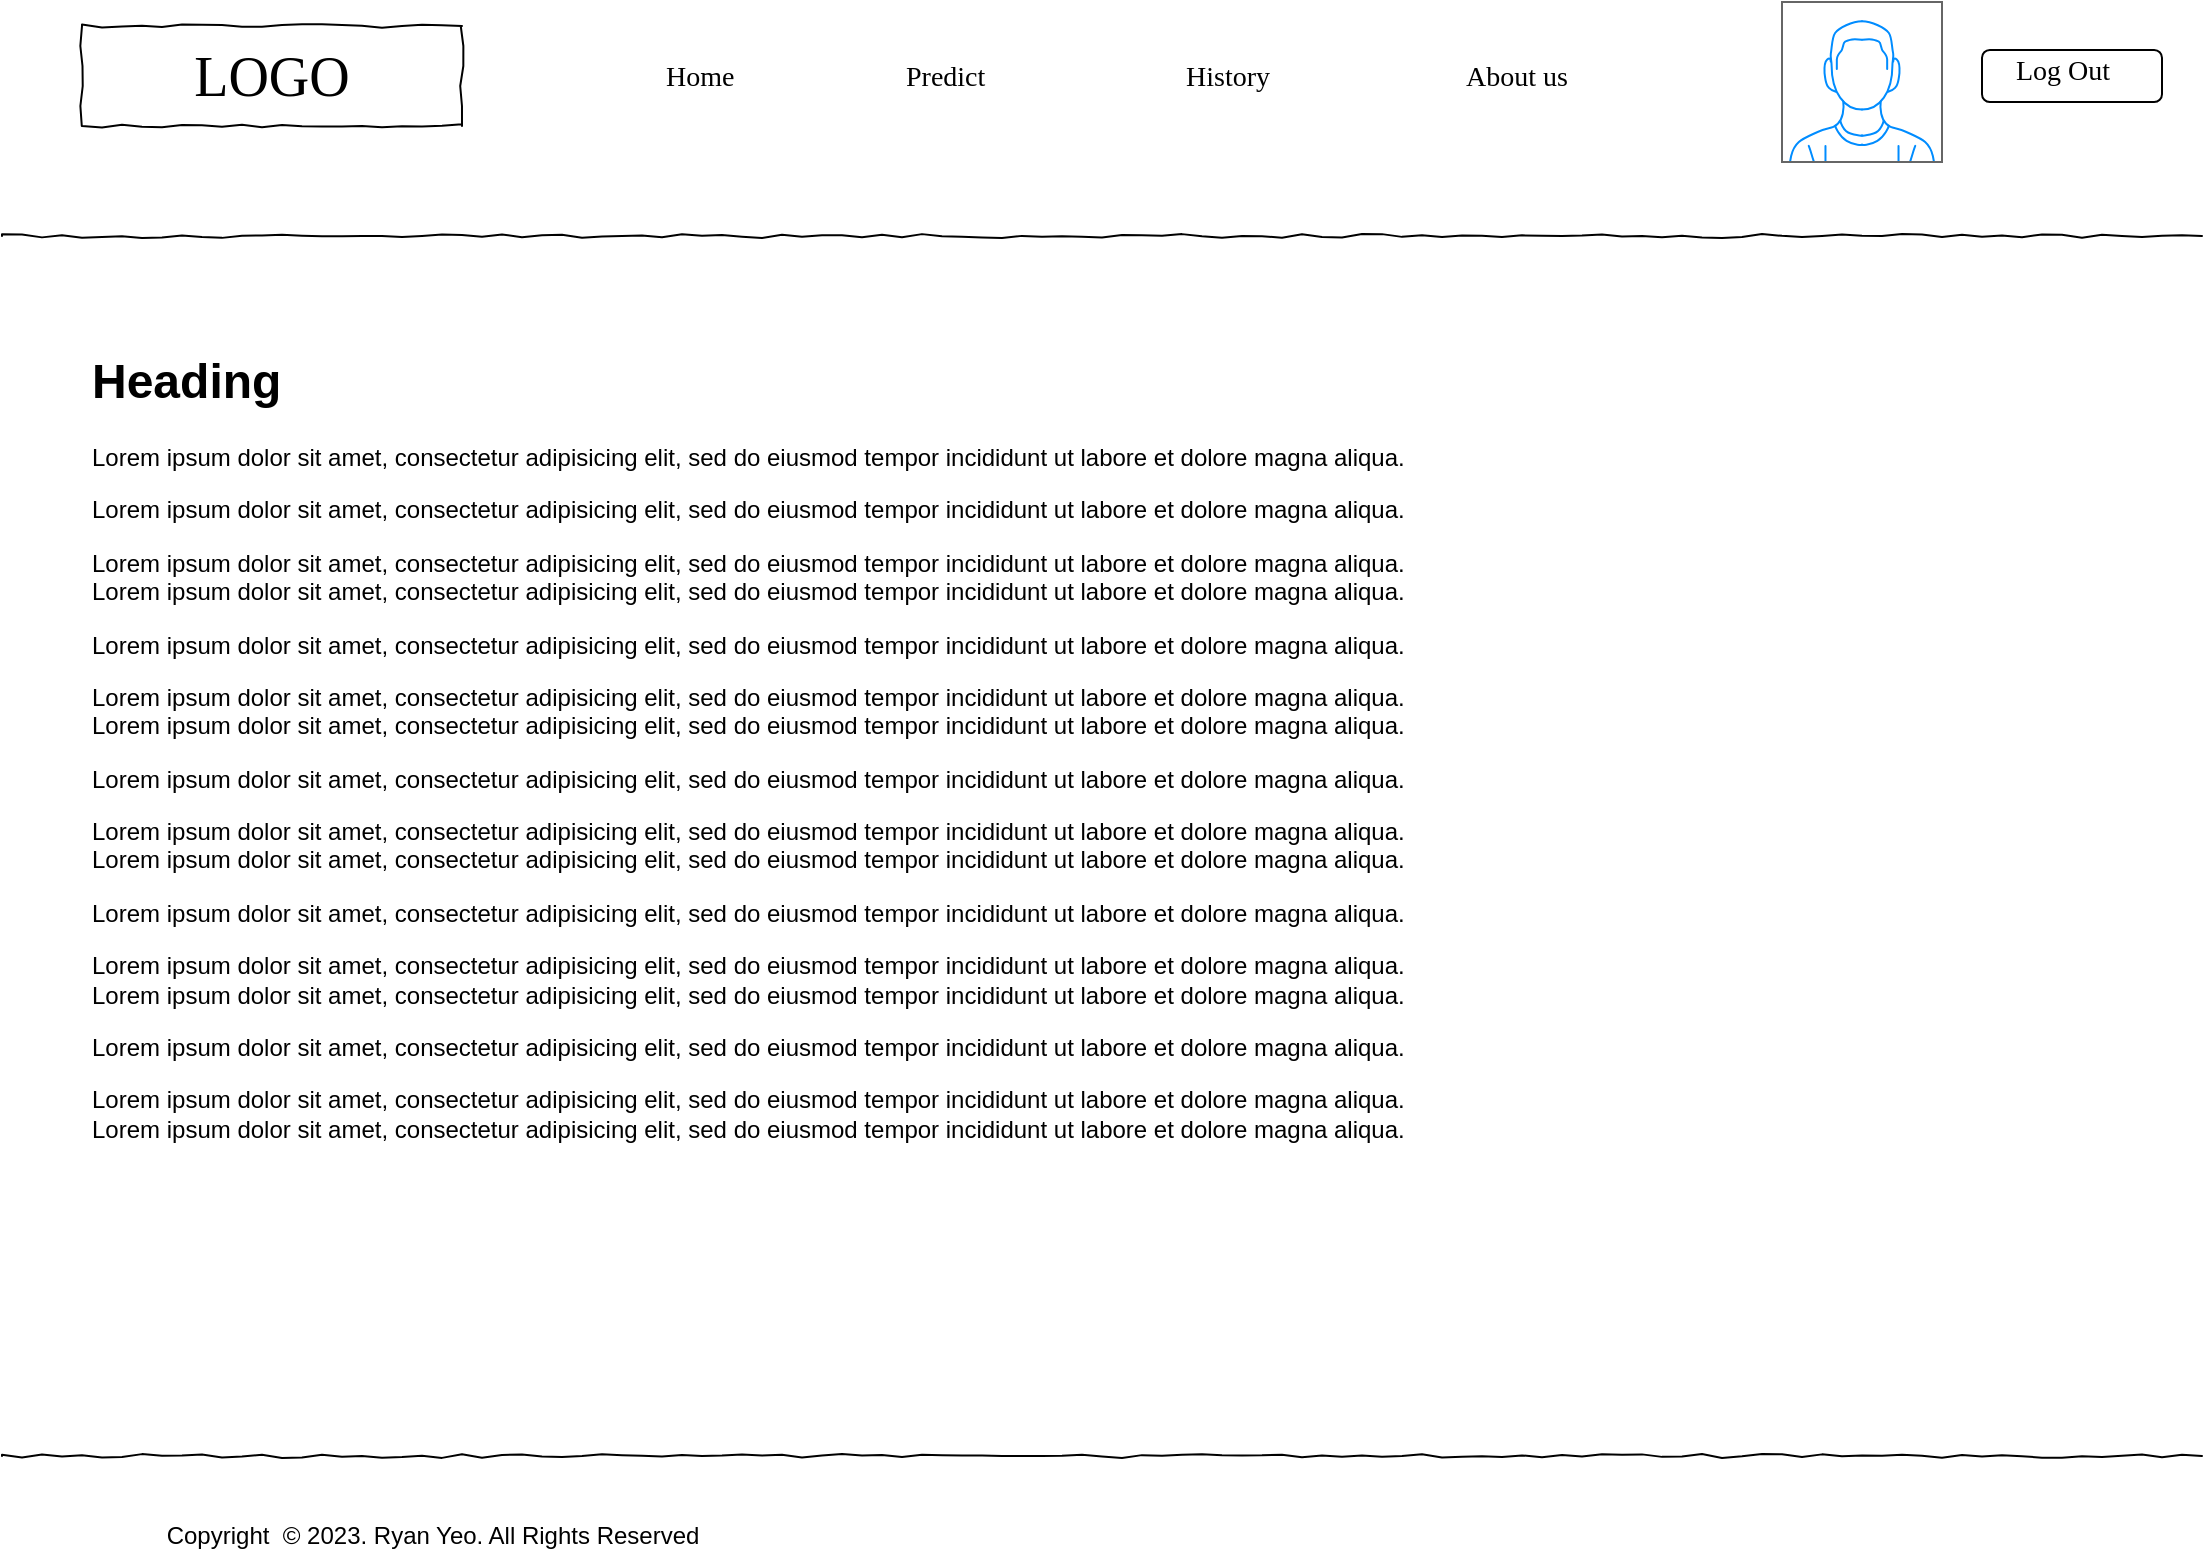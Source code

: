 <mxfile version="22.0.8" type="gitlab">
  <diagram name="Page-1" id="03018318-947c-dd8e-b7a3-06fadd420f32">
    <mxGraphModel dx="1500" dy="876" grid="1" gridSize="10" guides="1" tooltips="1" connect="1" arrows="1" fold="1" page="1" pageScale="1" pageWidth="1100" pageHeight="850" background="none" math="0" shadow="0">
      <root>
        <mxCell id="0" />
        <mxCell id="1" parent="0" />
        <mxCell id="Pwul0z2TKZJcud1KAv6H-27" value="LOGO" style="whiteSpace=wrap;html=1;rounded=0;shadow=0;labelBackgroundColor=none;strokeWidth=1;fontFamily=Verdana;fontSize=28;align=center;comic=1;" vertex="1" parent="1">
          <mxGeometry x="40" y="52" width="190" height="50" as="geometry" />
        </mxCell>
        <mxCell id="Pwul0z2TKZJcud1KAv6H-28" value="Home" style="text;html=1;points=[];align=left;verticalAlign=top;spacingTop=-4;fontSize=14;fontFamily=Verdana" vertex="1" parent="1">
          <mxGeometry x="330" y="67" width="60" height="20" as="geometry" />
        </mxCell>
        <mxCell id="Pwul0z2TKZJcud1KAv6H-29" value="Predict" style="text;html=1;points=[];align=left;verticalAlign=top;spacingTop=-4;fontSize=14;fontFamily=Verdana" vertex="1" parent="1">
          <mxGeometry x="450" y="67" width="60" height="20" as="geometry" />
        </mxCell>
        <mxCell id="Pwul0z2TKZJcud1KAv6H-30" value="" style="line;strokeWidth=1;html=1;rounded=0;shadow=0;labelBackgroundColor=none;fillColor=none;fontFamily=Verdana;fontSize=14;fontColor=#000000;align=center;comic=1;" vertex="1" parent="1">
          <mxGeometry y="152" width="1100" height="10" as="geometry" />
        </mxCell>
        <mxCell id="Pwul0z2TKZJcud1KAv6H-32" value="History" style="text;html=1;points=[];align=left;verticalAlign=top;spacingTop=-4;fontSize=14;fontFamily=Verdana" vertex="1" parent="1">
          <mxGeometry x="590" y="67" width="60" height="20" as="geometry" />
        </mxCell>
        <mxCell id="Pwul0z2TKZJcud1KAv6H-33" value="About us" style="text;html=1;points=[];align=left;verticalAlign=top;spacingTop=-4;fontSize=14;fontFamily=Verdana" vertex="1" parent="1">
          <mxGeometry x="730" y="67" width="60" height="20" as="geometry" />
        </mxCell>
        <mxCell id="Pwul0z2TKZJcud1KAv6H-34" value="" style="verticalLabelPosition=bottom;shadow=0;dashed=0;align=center;html=1;verticalAlign=top;strokeWidth=1;shape=mxgraph.mockup.containers.userMale;strokeColor=#666666;strokeColor2=#008cff;" vertex="1" parent="1">
          <mxGeometry x="890" y="40" width="80" height="80" as="geometry" />
        </mxCell>
        <mxCell id="Pwul0z2TKZJcud1KAv6H-35" value="" style="group" vertex="1" connectable="0" parent="1">
          <mxGeometry x="990" y="64" width="90" height="26" as="geometry" />
        </mxCell>
        <mxCell id="Pwul0z2TKZJcud1KAv6H-36" value="" style="rounded=1;whiteSpace=wrap;html=1;" vertex="1" parent="Pwul0z2TKZJcud1KAv6H-35">
          <mxGeometry width="90" height="26" as="geometry" />
        </mxCell>
        <mxCell id="Pwul0z2TKZJcud1KAv6H-37" value="Log Out" style="text;html=1;points=[];align=left;verticalAlign=top;spacingTop=-4;fontSize=14;fontFamily=Verdana" vertex="1" parent="Pwul0z2TKZJcud1KAv6H-35">
          <mxGeometry x="15" width="60" height="20" as="geometry" />
        </mxCell>
        <mxCell id="Pwul0z2TKZJcud1KAv6H-38" value="" style="line;strokeWidth=1;html=1;rounded=0;shadow=0;labelBackgroundColor=none;fillColor=none;fontFamily=Verdana;fontSize=14;fontColor=#000000;align=center;comic=1;" vertex="1" parent="1">
          <mxGeometry y="762" width="1100" height="10" as="geometry" />
        </mxCell>
        <mxCell id="Pwul0z2TKZJcud1KAv6H-39" value="Copyright&amp;nbsp;&amp;nbsp;© 2023. Ryan Yeo. All Rights Reserved" style="text;html=1;align=center;verticalAlign=middle;resizable=0;points=[];autosize=1;strokeColor=none;fillColor=none;" vertex="1" parent="1">
          <mxGeometry x="70" y="792" width="290" height="30" as="geometry" />
        </mxCell>
        <mxCell id="Pwul0z2TKZJcud1KAv6H-40" value="&lt;h1&gt;Heading&lt;/h1&gt;&lt;p&gt;Lorem ipsum dolor sit amet, consectetur adipisicing elit, sed do eiusmod tempor incididunt ut labore et dolore magna aliqua.&lt;/p&gt;&lt;p style=&quot;border-color: var(--border-color);&quot;&gt;Lorem ipsum dolor sit amet, consectetur adipisicing elit, sed do eiusmod tempor incididunt ut labore et dolore magna aliqua.&amp;nbsp;&lt;/p&gt;&lt;p&gt;Lorem ipsum dolor sit amet, consectetur adipisicing elit, sed do eiusmod tempor incididunt ut labore et dolore magna aliqua.&lt;br style=&quot;border-color: var(--border-color);&quot;&gt;Lorem ipsum dolor sit amet, consectetur adipisicing elit, sed do eiusmod tempor incididunt ut labore et dolore magna aliqua.&lt;br&gt;&lt;/p&gt;&lt;p style=&quot;border-color: var(--border-color);&quot;&gt;Lorem ipsum dolor sit amet, consectetur adipisicing elit, sed do eiusmod tempor incididunt ut labore et dolore magna aliqua.&amp;nbsp;&lt;/p&gt;&lt;p&gt;Lorem ipsum dolor sit amet, consectetur adipisicing elit, sed do eiusmod tempor incididunt ut labore et dolore magna aliqua.&lt;br style=&quot;border-color: var(--border-color);&quot;&gt;Lorem ipsum dolor sit amet, consectetur adipisicing elit, sed do eiusmod tempor incididunt ut labore et dolore magna aliqua.&lt;br&gt;&lt;/p&gt;&lt;p style=&quot;border-color: var(--border-color);&quot;&gt;Lorem ipsum dolor sit amet, consectetur adipisicing elit, sed do eiusmod tempor incididunt ut labore et dolore magna aliqua.&amp;nbsp;&lt;/p&gt;&lt;p&gt;Lorem ipsum dolor sit amet, consectetur adipisicing elit, sed do eiusmod tempor incididunt ut labore et dolore magna aliqua.&lt;br style=&quot;border-color: var(--border-color);&quot;&gt;Lorem ipsum dolor sit amet, consectetur adipisicing elit, sed do eiusmod tempor incididunt ut labore et dolore magna aliqua.&lt;br&gt;&lt;/p&gt;&lt;p style=&quot;border-color: var(--border-color);&quot;&gt;Lorem ipsum dolor sit amet, consectetur adipisicing elit, sed do eiusmod tempor incididunt ut labore et dolore magna aliqua.&amp;nbsp;&lt;/p&gt;&lt;p&gt;Lorem ipsum dolor sit amet, consectetur adipisicing elit, sed do eiusmod tempor incididunt ut labore et dolore magna aliqua.&lt;br style=&quot;border-color: var(--border-color);&quot;&gt;Lorem ipsum dolor sit amet, consectetur adipisicing elit, sed do eiusmod tempor incididunt ut labore et dolore magna aliqua.&lt;br&gt;&lt;/p&gt;&lt;p style=&quot;border-color: var(--border-color);&quot;&gt;Lorem ipsum dolor sit amet, consectetur adipisicing elit, sed do eiusmod tempor incididunt ut labore et dolore magna aliqua.&amp;nbsp;&lt;/p&gt;&lt;p&gt;Lorem ipsum dolor sit amet, consectetur adipisicing elit, sed do eiusmod tempor incididunt ut labore et dolore magna aliqua.&lt;br style=&quot;border-color: var(--border-color);&quot;&gt;Lorem ipsum dolor sit amet, consectetur adipisicing elit, sed do eiusmod tempor incididunt ut labore et dolore magna aliqua.&lt;br&gt;&lt;/p&gt;" style="text;html=1;strokeColor=none;fillColor=none;spacing=5;spacingTop=-20;whiteSpace=wrap;overflow=hidden;rounded=0;" vertex="1" parent="1">
          <mxGeometry x="40" y="210" width="1030" height="540" as="geometry" />
        </mxCell>
      </root>
    </mxGraphModel>
  </diagram>
</mxfile>
